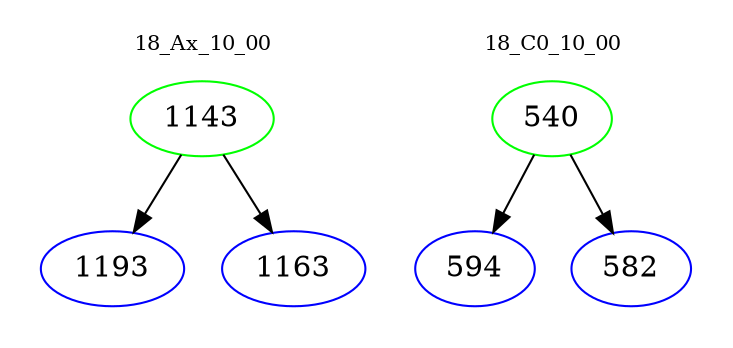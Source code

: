 digraph{
subgraph cluster_0 {
color = white
label = "18_Ax_10_00";
fontsize=10;
T0_1143 [label="1143", color="green"]
T0_1143 -> T0_1193 [color="black"]
T0_1193 [label="1193", color="blue"]
T0_1143 -> T0_1163 [color="black"]
T0_1163 [label="1163", color="blue"]
}
subgraph cluster_1 {
color = white
label = "18_C0_10_00";
fontsize=10;
T1_540 [label="540", color="green"]
T1_540 -> T1_594 [color="black"]
T1_594 [label="594", color="blue"]
T1_540 -> T1_582 [color="black"]
T1_582 [label="582", color="blue"]
}
}
